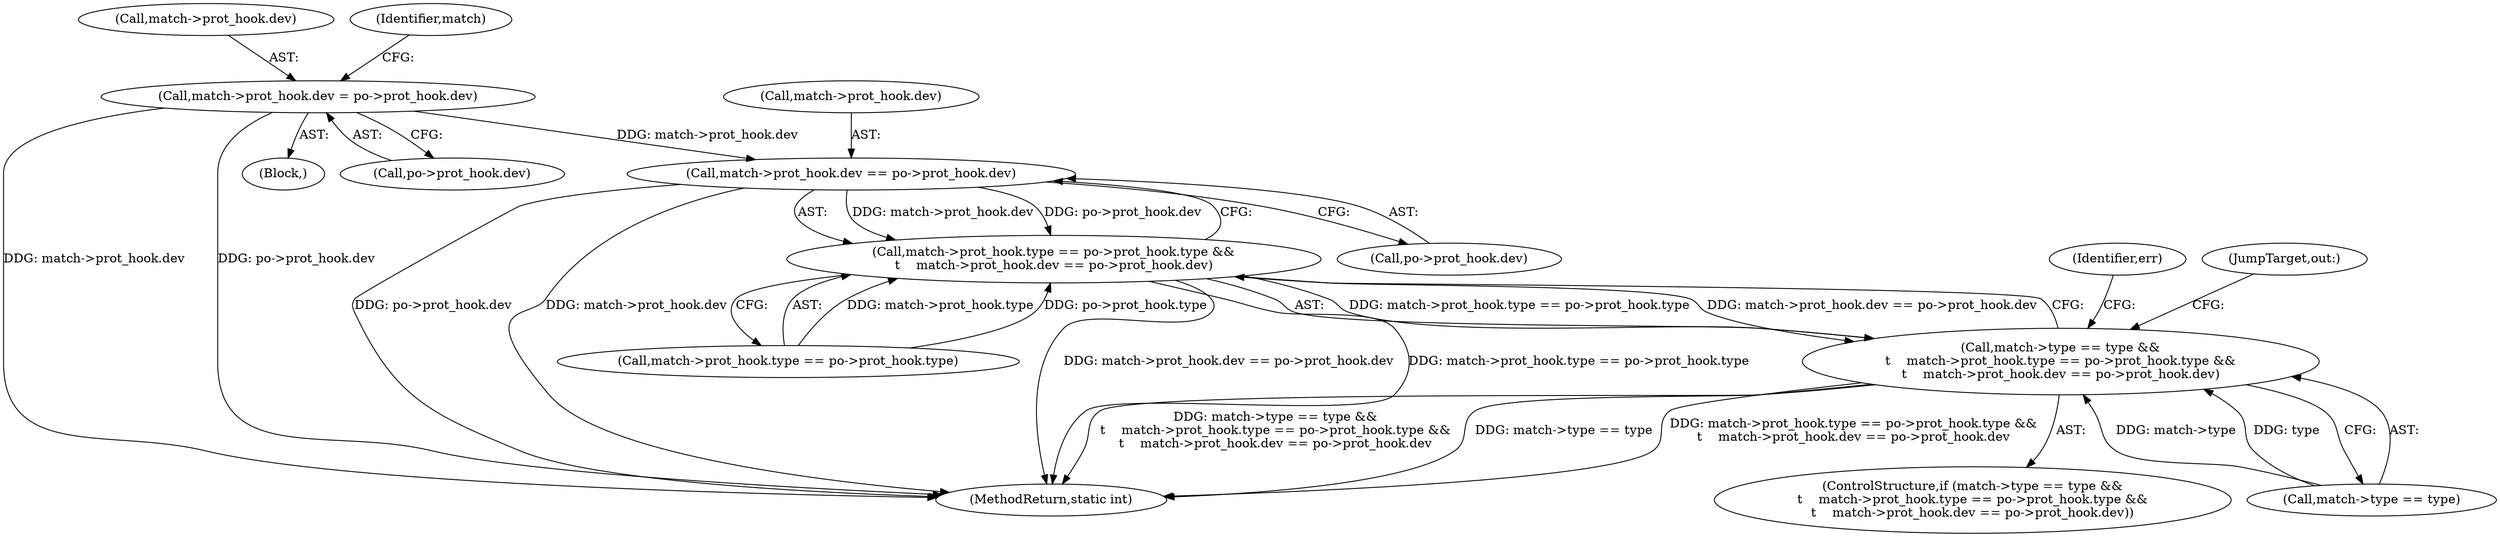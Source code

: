 digraph "0_linux_d199fab63c11998a602205f7ee7ff7c05c97164b@pointer" {
"1000392" [label="(Call,match->prot_hook.dev == po->prot_hook.dev)"];
"1000325" [label="(Call,match->prot_hook.dev = po->prot_hook.dev)"];
"1000380" [label="(Call,match->prot_hook.type == po->prot_hook.type &&\n\t    match->prot_hook.dev == po->prot_hook.dev)"];
"1000374" [label="(Call,match->type == type &&\n\t    match->prot_hook.type == po->prot_hook.type &&\n\t    match->prot_hook.dev == po->prot_hook.dev)"];
"1000325" [label="(Call,match->prot_hook.dev = po->prot_hook.dev)"];
"1000373" [label="(ControlStructure,if (match->type == type &&\n\t    match->prot_hook.type == po->prot_hook.type &&\n\t    match->prot_hook.dev == po->prot_hook.dev))"];
"1000456" [label="(MethodReturn,static int)"];
"1000405" [label="(Identifier,err)"];
"1000393" [label="(Call,match->prot_hook.dev)"];
"1000374" [label="(Call,match->type == type &&\n\t    match->prot_hook.type == po->prot_hook.type &&\n\t    match->prot_hook.dev == po->prot_hook.dev)"];
"1000375" [label="(Call,match->type == type)"];
"1000398" [label="(Call,po->prot_hook.dev)"];
"1000438" [label="(JumpTarget,out:)"];
"1000326" [label="(Call,match->prot_hook.dev)"];
"1000380" [label="(Call,match->prot_hook.type == po->prot_hook.type &&\n\t    match->prot_hook.dev == po->prot_hook.dev)"];
"1000258" [label="(Block,)"];
"1000381" [label="(Call,match->prot_hook.type == po->prot_hook.type)"];
"1000392" [label="(Call,match->prot_hook.dev == po->prot_hook.dev)"];
"1000331" [label="(Call,po->prot_hook.dev)"];
"1000339" [label="(Identifier,match)"];
"1000392" -> "1000380"  [label="AST: "];
"1000392" -> "1000398"  [label="CFG: "];
"1000393" -> "1000392"  [label="AST: "];
"1000398" -> "1000392"  [label="AST: "];
"1000380" -> "1000392"  [label="CFG: "];
"1000392" -> "1000456"  [label="DDG: po->prot_hook.dev"];
"1000392" -> "1000456"  [label="DDG: match->prot_hook.dev"];
"1000392" -> "1000380"  [label="DDG: match->prot_hook.dev"];
"1000392" -> "1000380"  [label="DDG: po->prot_hook.dev"];
"1000325" -> "1000392"  [label="DDG: match->prot_hook.dev"];
"1000325" -> "1000258"  [label="AST: "];
"1000325" -> "1000331"  [label="CFG: "];
"1000326" -> "1000325"  [label="AST: "];
"1000331" -> "1000325"  [label="AST: "];
"1000339" -> "1000325"  [label="CFG: "];
"1000325" -> "1000456"  [label="DDG: match->prot_hook.dev"];
"1000325" -> "1000456"  [label="DDG: po->prot_hook.dev"];
"1000380" -> "1000374"  [label="AST: "];
"1000380" -> "1000381"  [label="CFG: "];
"1000381" -> "1000380"  [label="AST: "];
"1000374" -> "1000380"  [label="CFG: "];
"1000380" -> "1000456"  [label="DDG: match->prot_hook.dev == po->prot_hook.dev"];
"1000380" -> "1000456"  [label="DDG: match->prot_hook.type == po->prot_hook.type"];
"1000380" -> "1000374"  [label="DDG: match->prot_hook.type == po->prot_hook.type"];
"1000380" -> "1000374"  [label="DDG: match->prot_hook.dev == po->prot_hook.dev"];
"1000381" -> "1000380"  [label="DDG: match->prot_hook.type"];
"1000381" -> "1000380"  [label="DDG: po->prot_hook.type"];
"1000374" -> "1000373"  [label="AST: "];
"1000374" -> "1000375"  [label="CFG: "];
"1000375" -> "1000374"  [label="AST: "];
"1000405" -> "1000374"  [label="CFG: "];
"1000438" -> "1000374"  [label="CFG: "];
"1000374" -> "1000456"  [label="DDG: match->type == type"];
"1000374" -> "1000456"  [label="DDG: match->prot_hook.type == po->prot_hook.type &&\n\t    match->prot_hook.dev == po->prot_hook.dev"];
"1000374" -> "1000456"  [label="DDG: match->type == type &&\n\t    match->prot_hook.type == po->prot_hook.type &&\n\t    match->prot_hook.dev == po->prot_hook.dev"];
"1000375" -> "1000374"  [label="DDG: match->type"];
"1000375" -> "1000374"  [label="DDG: type"];
}
